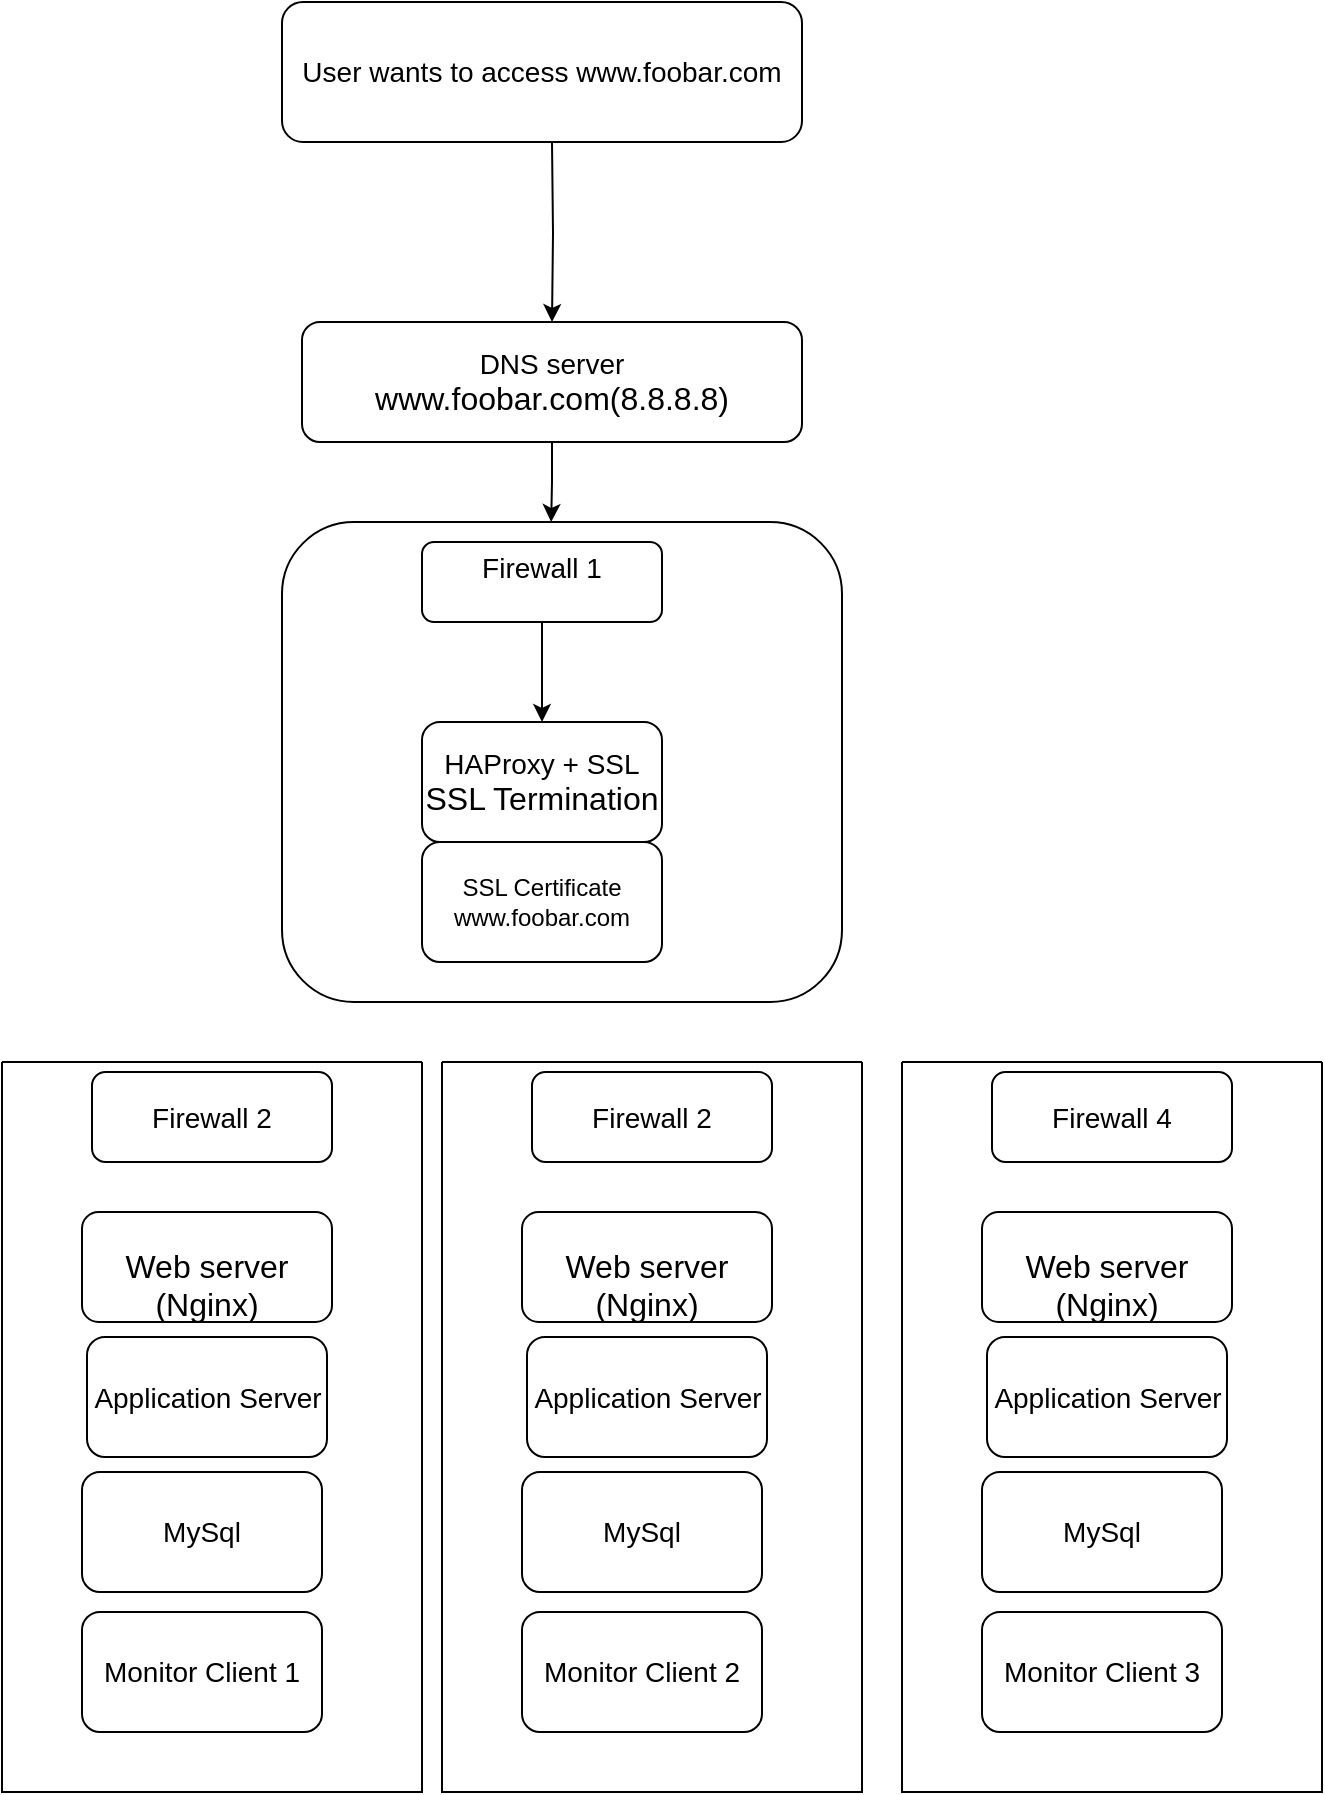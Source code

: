 <mxfile version="27.1.6">
  <diagram name="Page-1" id="wk6wAtFcDwRdvndeJLqF">
    <mxGraphModel dx="1234" dy="479" grid="1" gridSize="10" guides="1" tooltips="1" connect="1" arrows="1" fold="1" page="1" pageScale="1" pageWidth="827" pageHeight="1169" math="0" shadow="0">
      <root>
        <mxCell id="0" />
        <mxCell id="1" parent="0" />
        <mxCell id="lNW7MkjH-JcjPd9_zLlk-6" style="edgeStyle=orthogonalEdgeStyle;rounded=0;orthogonalLoop=1;jettySize=auto;html=1;exitX=0.5;exitY=1;exitDx=0;exitDy=0;" edge="1" parent="1" target="lNW7MkjH-JcjPd9_zLlk-2">
          <mxGeometry relative="1" as="geometry">
            <mxPoint x="395" y="140.0" as="sourcePoint" />
          </mxGeometry>
        </mxCell>
        <mxCell id="lNW7MkjH-JcjPd9_zLlk-1" value="&lt;font style=&quot;font-size: 14px;&quot;&gt;User wants to access www.foobar.com&lt;/font&gt;" style="rounded=1;whiteSpace=wrap;html=1;" vertex="1" parent="1">
          <mxGeometry x="260" y="70" width="260" height="70" as="geometry" />
        </mxCell>
        <mxCell id="lNW7MkjH-JcjPd9_zLlk-14" style="edgeStyle=orthogonalEdgeStyle;rounded=0;orthogonalLoop=1;jettySize=auto;html=1;exitX=0.5;exitY=1;exitDx=0;exitDy=0;" edge="1" parent="1" source="lNW7MkjH-JcjPd9_zLlk-2">
          <mxGeometry relative="1" as="geometry">
            <mxPoint x="394.588" y="330" as="targetPoint" />
          </mxGeometry>
        </mxCell>
        <mxCell id="lNW7MkjH-JcjPd9_zLlk-2" value="&lt;font style=&quot;font-size: 14px;&quot;&gt;DNS server&lt;/font&gt;&lt;div&gt;&lt;font size=&quot;3&quot;&gt;www.foobar.com(8.8.8.8)&lt;/font&gt;&lt;/div&gt;" style="rounded=1;whiteSpace=wrap;html=1;" vertex="1" parent="1">
          <mxGeometry x="270" y="230" width="250" height="60" as="geometry" />
        </mxCell>
        <mxCell id="lNW7MkjH-JcjPd9_zLlk-16" value="" style="rounded=1;whiteSpace=wrap;html=1;" vertex="1" parent="1">
          <mxGeometry x="260" y="330" width="280" height="240" as="geometry" />
        </mxCell>
        <mxCell id="lNW7MkjH-JcjPd9_zLlk-31" value="" style="swimlane;startSize=0;" vertex="1" parent="1">
          <mxGeometry x="120" y="600" width="210" height="365" as="geometry" />
        </mxCell>
        <mxCell id="lNW7MkjH-JcjPd9_zLlk-20" value="&lt;font style=&quot;font-size: 14px;&quot;&gt;Application Server&lt;/font&gt;" style="rounded=1;whiteSpace=wrap;html=1;" vertex="1" parent="lNW7MkjH-JcjPd9_zLlk-31">
          <mxGeometry x="42.5" y="137.5" width="120" height="60" as="geometry" />
        </mxCell>
        <mxCell id="lNW7MkjH-JcjPd9_zLlk-18" value="&lt;font style=&quot;font-size: 14px;&quot;&gt;&lt;br&gt;&lt;/font&gt;&lt;div&gt;&lt;font size=&quot;3&quot;&gt;Web server&lt;/font&gt;&lt;/div&gt;&lt;div&gt;&lt;font size=&quot;3&quot;&gt;(Nginx)&lt;/font&gt;&lt;/div&gt;" style="rounded=1;whiteSpace=wrap;html=1;" vertex="1" parent="lNW7MkjH-JcjPd9_zLlk-31">
          <mxGeometry x="40" y="75" width="125" height="55" as="geometry" />
        </mxCell>
        <mxCell id="lNW7MkjH-JcjPd9_zLlk-39" value="&lt;font style=&quot;font-size: 14px;&quot;&gt;Firewall 2&lt;/font&gt;" style="rounded=1;whiteSpace=wrap;html=1;" vertex="1" parent="lNW7MkjH-JcjPd9_zLlk-31">
          <mxGeometry x="45" y="5" width="120" height="45" as="geometry" />
        </mxCell>
        <mxCell id="lNW7MkjH-JcjPd9_zLlk-40" value="&lt;font style=&quot;font-size: 14px;&quot;&gt;MySql&lt;/font&gt;" style="rounded=1;whiteSpace=wrap;html=1;" vertex="1" parent="lNW7MkjH-JcjPd9_zLlk-31">
          <mxGeometry x="40" y="205" width="120" height="60" as="geometry" />
        </mxCell>
        <mxCell id="lNW7MkjH-JcjPd9_zLlk-42" value="&lt;font style=&quot;font-size: 14px;&quot;&gt;Monitor Client 1&lt;/font&gt;" style="rounded=1;whiteSpace=wrap;html=1;" vertex="1" parent="lNW7MkjH-JcjPd9_zLlk-31">
          <mxGeometry x="40" y="275" width="120" height="60" as="geometry" />
        </mxCell>
        <mxCell id="lNW7MkjH-JcjPd9_zLlk-48" style="edgeStyle=orthogonalEdgeStyle;rounded=0;orthogonalLoop=1;jettySize=auto;html=1;exitX=0.5;exitY=1;exitDx=0;exitDy=0;entryX=0.5;entryY=0;entryDx=0;entryDy=0;" edge="1" parent="1" source="lNW7MkjH-JcjPd9_zLlk-44" target="lNW7MkjH-JcjPd9_zLlk-46">
          <mxGeometry relative="1" as="geometry" />
        </mxCell>
        <mxCell id="lNW7MkjH-JcjPd9_zLlk-44" value="&lt;font style=&quot;font-size: 14px;&quot;&gt;Firewall 1&lt;/font&gt;&lt;div&gt;&lt;br&gt;&lt;/div&gt;" style="rounded=1;whiteSpace=wrap;html=1;" vertex="1" parent="1">
          <mxGeometry x="330" y="340" width="120" height="40" as="geometry" />
        </mxCell>
        <mxCell id="lNW7MkjH-JcjPd9_zLlk-46" value="&lt;font style=&quot;font-size: 14px;&quot;&gt;HAProxy + SSL&lt;/font&gt;&lt;div&gt;&lt;font size=&quot;3&quot;&gt;SSL Termination&lt;/font&gt;&lt;/div&gt;" style="rounded=1;whiteSpace=wrap;html=1;" vertex="1" parent="1">
          <mxGeometry x="330" y="430" width="120" height="60" as="geometry" />
        </mxCell>
        <mxCell id="lNW7MkjH-JcjPd9_zLlk-47" value="SSL Certificate&lt;div&gt;www.foobar.com&lt;/div&gt;" style="rounded=1;whiteSpace=wrap;html=1;" vertex="1" parent="1">
          <mxGeometry x="330" y="490" width="120" height="60" as="geometry" />
        </mxCell>
        <mxCell id="lNW7MkjH-JcjPd9_zLlk-52" value="" style="swimlane;startSize=0;" vertex="1" parent="1">
          <mxGeometry x="570" y="600" width="210" height="365" as="geometry" />
        </mxCell>
        <mxCell id="lNW7MkjH-JcjPd9_zLlk-53" value="&lt;font style=&quot;font-size: 14px;&quot;&gt;Application Server&lt;/font&gt;" style="rounded=1;whiteSpace=wrap;html=1;" vertex="1" parent="lNW7MkjH-JcjPd9_zLlk-52">
          <mxGeometry x="42.5" y="137.5" width="120" height="60" as="geometry" />
        </mxCell>
        <mxCell id="lNW7MkjH-JcjPd9_zLlk-54" value="&lt;font style=&quot;font-size: 14px;&quot;&gt;&lt;br&gt;&lt;/font&gt;&lt;div&gt;&lt;font size=&quot;3&quot;&gt;Web server&lt;/font&gt;&lt;/div&gt;&lt;div&gt;&lt;font size=&quot;3&quot;&gt;(Nginx)&lt;/font&gt;&lt;/div&gt;" style="rounded=1;whiteSpace=wrap;html=1;" vertex="1" parent="lNW7MkjH-JcjPd9_zLlk-52">
          <mxGeometry x="40" y="75" width="125" height="55" as="geometry" />
        </mxCell>
        <mxCell id="lNW7MkjH-JcjPd9_zLlk-55" value="&lt;font style=&quot;font-size: 14px;&quot;&gt;Firewall 4&lt;/font&gt;" style="rounded=1;whiteSpace=wrap;html=1;" vertex="1" parent="lNW7MkjH-JcjPd9_zLlk-52">
          <mxGeometry x="45" y="5" width="120" height="45" as="geometry" />
        </mxCell>
        <mxCell id="lNW7MkjH-JcjPd9_zLlk-56" value="&lt;font style=&quot;font-size: 14px;&quot;&gt;MySql&lt;/font&gt;" style="rounded=1;whiteSpace=wrap;html=1;" vertex="1" parent="lNW7MkjH-JcjPd9_zLlk-52">
          <mxGeometry x="40" y="205" width="120" height="60" as="geometry" />
        </mxCell>
        <mxCell id="lNW7MkjH-JcjPd9_zLlk-57" value="&lt;font style=&quot;font-size: 14px;&quot;&gt;Monitor Client 3&lt;/font&gt;" style="rounded=1;whiteSpace=wrap;html=1;" vertex="1" parent="lNW7MkjH-JcjPd9_zLlk-52">
          <mxGeometry x="40" y="275" width="120" height="60" as="geometry" />
        </mxCell>
        <mxCell id="lNW7MkjH-JcjPd9_zLlk-58" value="" style="swimlane;startSize=0;" vertex="1" parent="1">
          <mxGeometry x="340" y="600" width="210" height="365" as="geometry" />
        </mxCell>
        <mxCell id="lNW7MkjH-JcjPd9_zLlk-59" value="&lt;font style=&quot;font-size: 14px;&quot;&gt;Application Server&lt;/font&gt;" style="rounded=1;whiteSpace=wrap;html=1;" vertex="1" parent="lNW7MkjH-JcjPd9_zLlk-58">
          <mxGeometry x="42.5" y="137.5" width="120" height="60" as="geometry" />
        </mxCell>
        <mxCell id="lNW7MkjH-JcjPd9_zLlk-60" value="&lt;font style=&quot;font-size: 14px;&quot;&gt;&lt;br&gt;&lt;/font&gt;&lt;div&gt;&lt;font size=&quot;3&quot;&gt;Web server&lt;/font&gt;&lt;/div&gt;&lt;div&gt;&lt;font size=&quot;3&quot;&gt;(Nginx)&lt;/font&gt;&lt;/div&gt;" style="rounded=1;whiteSpace=wrap;html=1;" vertex="1" parent="lNW7MkjH-JcjPd9_zLlk-58">
          <mxGeometry x="40" y="75" width="125" height="55" as="geometry" />
        </mxCell>
        <mxCell id="lNW7MkjH-JcjPd9_zLlk-61" value="&lt;font style=&quot;font-size: 14px;&quot;&gt;Firewall 2&lt;/font&gt;" style="rounded=1;whiteSpace=wrap;html=1;" vertex="1" parent="lNW7MkjH-JcjPd9_zLlk-58">
          <mxGeometry x="45" y="5" width="120" height="45" as="geometry" />
        </mxCell>
        <mxCell id="lNW7MkjH-JcjPd9_zLlk-62" value="&lt;font style=&quot;font-size: 14px;&quot;&gt;MySql&lt;/font&gt;" style="rounded=1;whiteSpace=wrap;html=1;" vertex="1" parent="lNW7MkjH-JcjPd9_zLlk-58">
          <mxGeometry x="40" y="205" width="120" height="60" as="geometry" />
        </mxCell>
        <mxCell id="lNW7MkjH-JcjPd9_zLlk-63" value="&lt;font style=&quot;font-size: 14px;&quot;&gt;Monitor Client 2&lt;/font&gt;" style="rounded=1;whiteSpace=wrap;html=1;" vertex="1" parent="lNW7MkjH-JcjPd9_zLlk-58">
          <mxGeometry x="40" y="275" width="120" height="60" as="geometry" />
        </mxCell>
      </root>
    </mxGraphModel>
  </diagram>
</mxfile>
